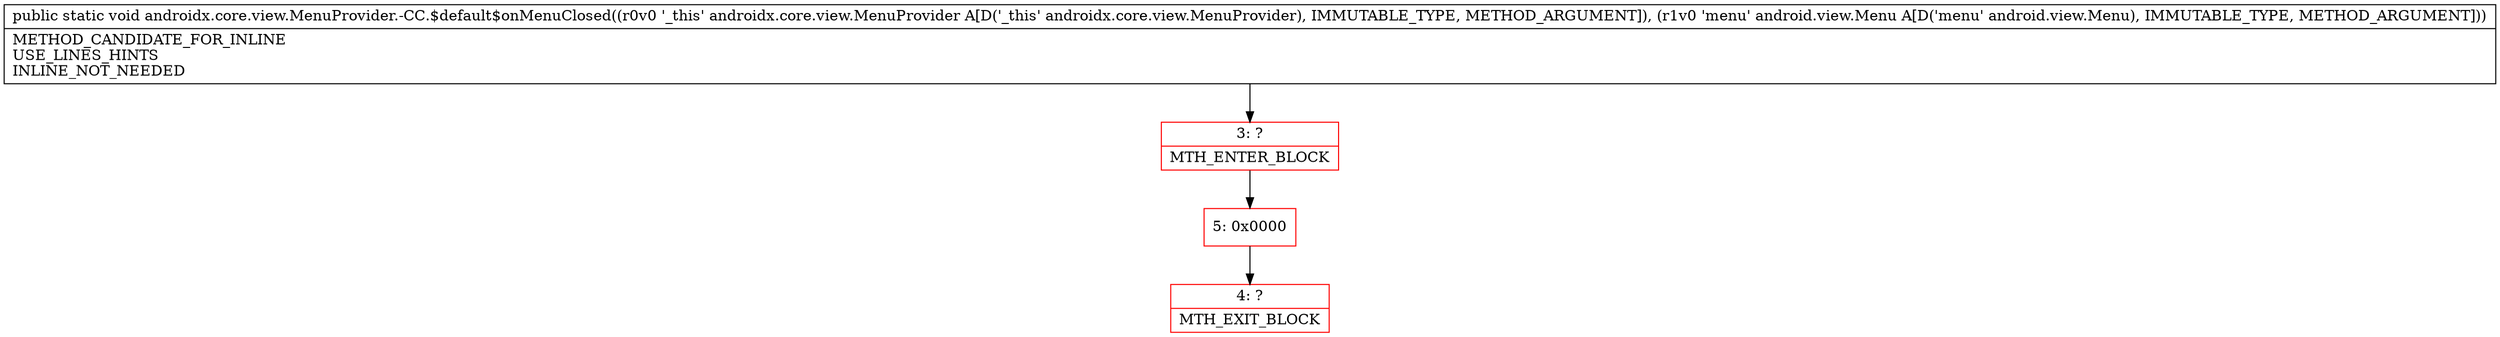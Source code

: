digraph "CFG forandroidx.core.view.MenuProvider.\-CC.$default$onMenuClosed(Landroidx\/core\/view\/MenuProvider;Landroid\/view\/Menu;)V" {
subgraph cluster_Region_1310116112 {
label = "R(0)";
node [shape=record,color=blue];
}
Node_3 [shape=record,color=red,label="{3\:\ ?|MTH_ENTER_BLOCK\l}"];
Node_5 [shape=record,color=red,label="{5\:\ 0x0000}"];
Node_4 [shape=record,color=red,label="{4\:\ ?|MTH_EXIT_BLOCK\l}"];
MethodNode[shape=record,label="{public static void androidx.core.view.MenuProvider.\-CC.$default$onMenuClosed((r0v0 '_this' androidx.core.view.MenuProvider A[D('_this' androidx.core.view.MenuProvider), IMMUTABLE_TYPE, METHOD_ARGUMENT]), (r1v0 'menu' android.view.Menu A[D('menu' android.view.Menu), IMMUTABLE_TYPE, METHOD_ARGUMENT]))  | METHOD_CANDIDATE_FOR_INLINE\lUSE_LINES_HINTS\lINLINE_NOT_NEEDED\l}"];
MethodNode -> Node_3;Node_3 -> Node_5;
Node_5 -> Node_4;
}

